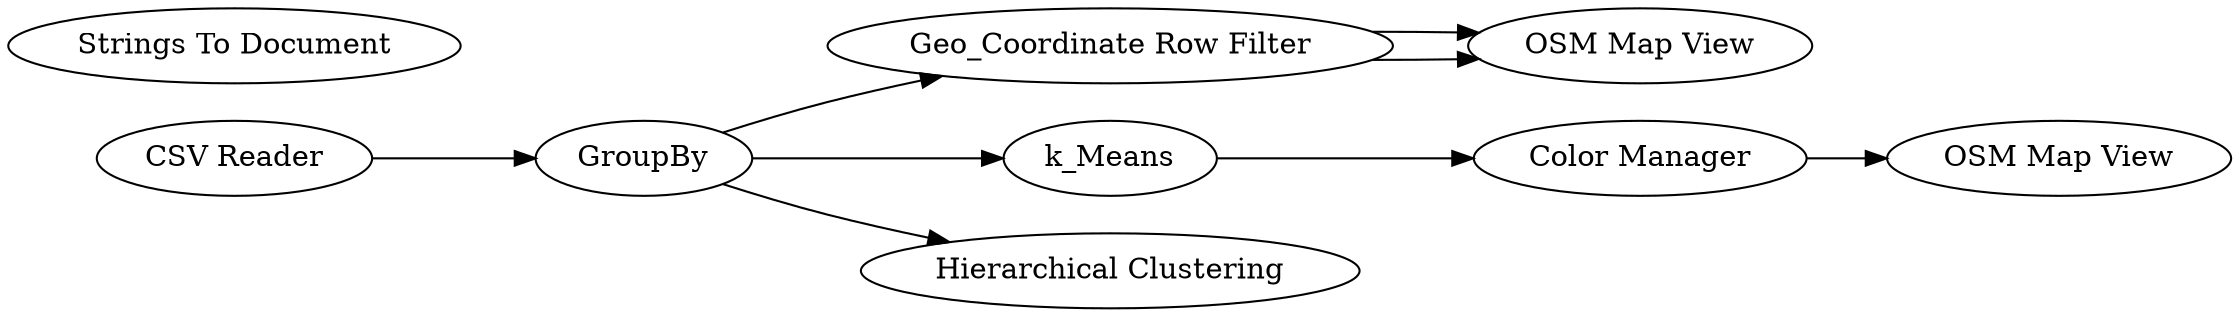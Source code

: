 digraph {
	2 [label=GroupBy]
	3 [label="Geo_Coordinate Row Filter"]
	5 [label="OSM Map View"]
	6 [label=k_Means]
	7 [label="Color Manager"]
	8 [label="OSM Map View"]
	9 [label="CSV Reader"]
	11 [label="Hierarchical Clustering"]
	12 [label="Strings To Document"]
	2 -> 3
	2 -> 6
	2 -> 11
	3 -> 5
	3 -> 5
	6 -> 7
	7 -> 8
	9 -> 2
	rankdir=LR
}
